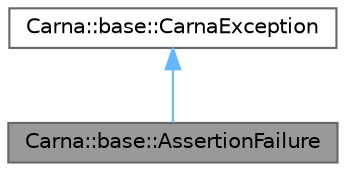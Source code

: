 digraph "Carna::base::AssertionFailure"
{
 // LATEX_PDF_SIZE
  bgcolor="transparent";
  edge [fontname=Helvetica,fontsize=10,labelfontname=Helvetica,labelfontsize=10];
  node [fontname=Helvetica,fontsize=10,shape=box,height=0.2,width=0.4];
  Node1 [id="Node000001",label="Carna::base::AssertionFailure",height=0.2,width=0.4,color="gray40", fillcolor="grey60", style="filled", fontcolor="black",tooltip="Carna exception that indicates a failed assertion."];
  Node2 -> Node1 [id="edge1_Node000001_Node000002",dir="back",color="steelblue1",style="solid",tooltip=" "];
  Node2 [id="Node000002",label="Carna::base::CarnaException",height=0.2,width=0.4,color="gray40", fillcolor="white", style="filled",URL="$classCarna_1_1base_1_1CarnaException.html",tooltip="Base exception class that provides distinct attributes for the type (category) of the exception,..."];
}
